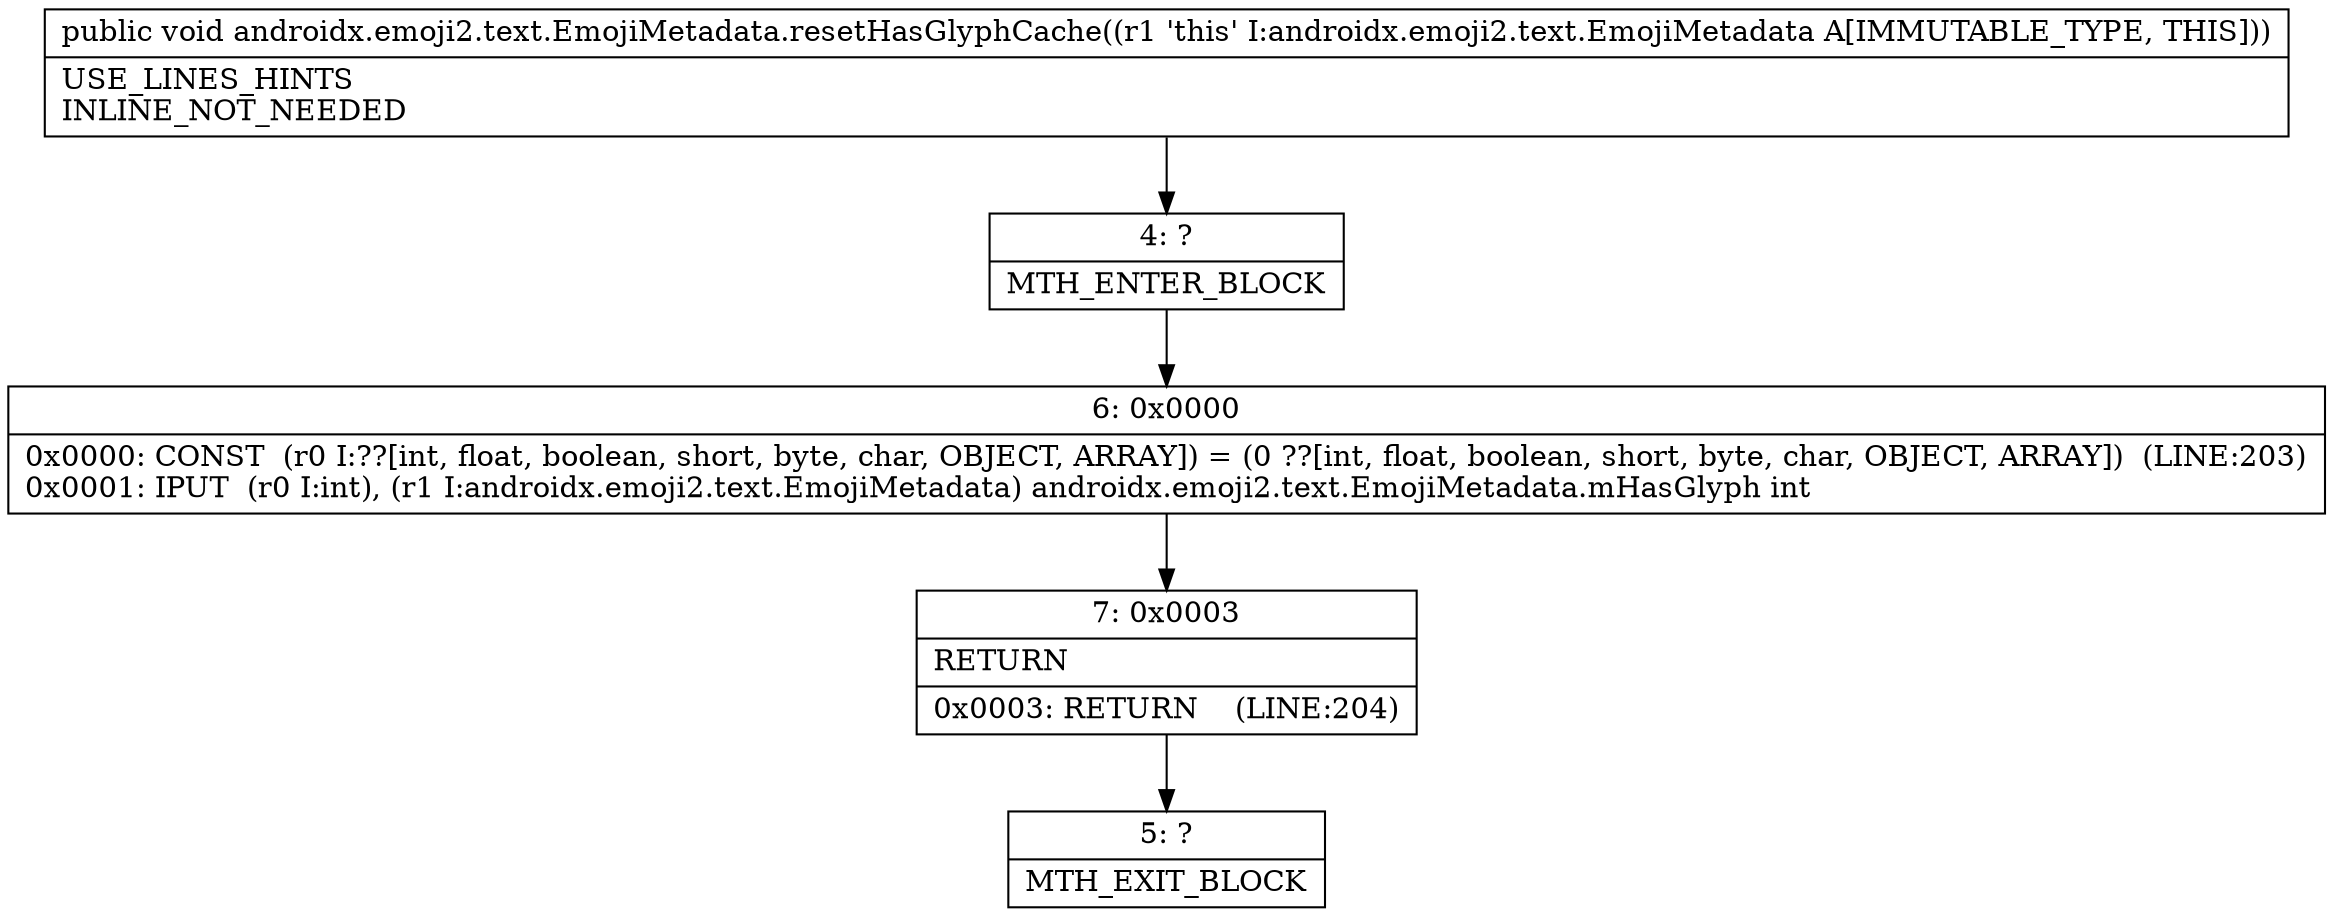 digraph "CFG forandroidx.emoji2.text.EmojiMetadata.resetHasGlyphCache()V" {
Node_4 [shape=record,label="{4\:\ ?|MTH_ENTER_BLOCK\l}"];
Node_6 [shape=record,label="{6\:\ 0x0000|0x0000: CONST  (r0 I:??[int, float, boolean, short, byte, char, OBJECT, ARRAY]) = (0 ??[int, float, boolean, short, byte, char, OBJECT, ARRAY])  (LINE:203)\l0x0001: IPUT  (r0 I:int), (r1 I:androidx.emoji2.text.EmojiMetadata) androidx.emoji2.text.EmojiMetadata.mHasGlyph int \l}"];
Node_7 [shape=record,label="{7\:\ 0x0003|RETURN\l|0x0003: RETURN    (LINE:204)\l}"];
Node_5 [shape=record,label="{5\:\ ?|MTH_EXIT_BLOCK\l}"];
MethodNode[shape=record,label="{public void androidx.emoji2.text.EmojiMetadata.resetHasGlyphCache((r1 'this' I:androidx.emoji2.text.EmojiMetadata A[IMMUTABLE_TYPE, THIS]))  | USE_LINES_HINTS\lINLINE_NOT_NEEDED\l}"];
MethodNode -> Node_4;Node_4 -> Node_6;
Node_6 -> Node_7;
Node_7 -> Node_5;
}


